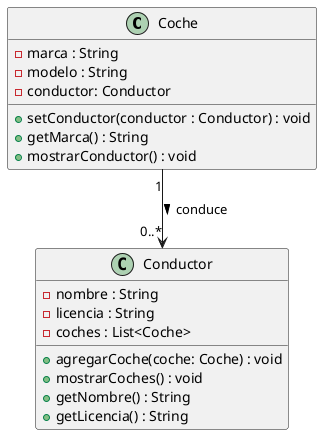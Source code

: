 @startuml
class Coche {
  - marca : String
  - modelo : String
  - conductor: Conductor
  + setConductor(conductor : Conductor) : void
  + getMarca() : String
  + mostrarConductor() : void
}

class Conductor {
  - nombre : String
  - licencia : String
  - coches : List<Coche>
  + agregarCoche(coche: Coche) : void
  + mostrarCoches() : void
  + getNombre() : String
  + getLicencia() : String
}

Coche "1" --> "0..*" Conductor : conduce >
@enduml
